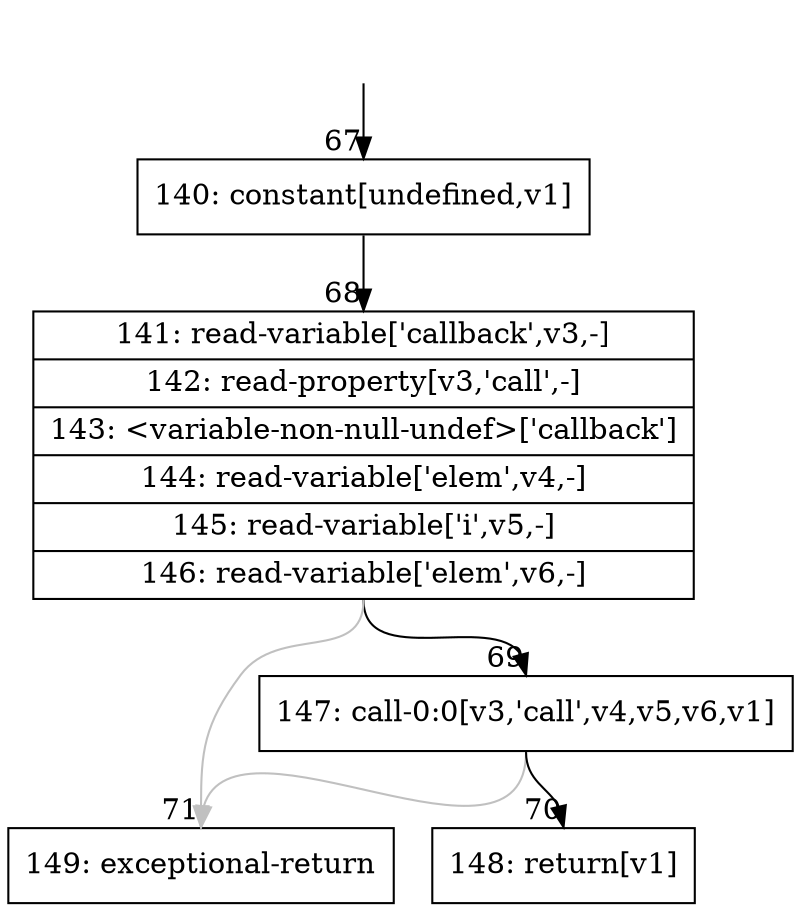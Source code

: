 digraph {
rankdir="TD"
BB_entry11[shape=none,label=""];
BB_entry11 -> BB67 [tailport=s, headport=n, headlabel="    67"]
BB67 [shape=record label="{140: constant[undefined,v1]}" ] 
BB67 -> BB68 [tailport=s, headport=n, headlabel="      68"]
BB68 [shape=record label="{141: read-variable['callback',v3,-]|142: read-property[v3,'call',-]|143: \<variable-non-null-undef\>['callback']|144: read-variable['elem',v4,-]|145: read-variable['i',v5,-]|146: read-variable['elem',v6,-]}" ] 
BB68 -> BB69 [tailport=s, headport=n, headlabel="      69"]
BB68 -> BB71 [tailport=s, headport=n, color=gray, headlabel="      71"]
BB69 [shape=record label="{147: call-0:0[v3,'call',v4,v5,v6,v1]}" ] 
BB69 -> BB70 [tailport=s, headport=n, headlabel="      70"]
BB69 -> BB71 [tailport=s, headport=n, color=gray]
BB70 [shape=record label="{148: return[v1]}" ] 
BB71 [shape=record label="{149: exceptional-return}" ] 
}
